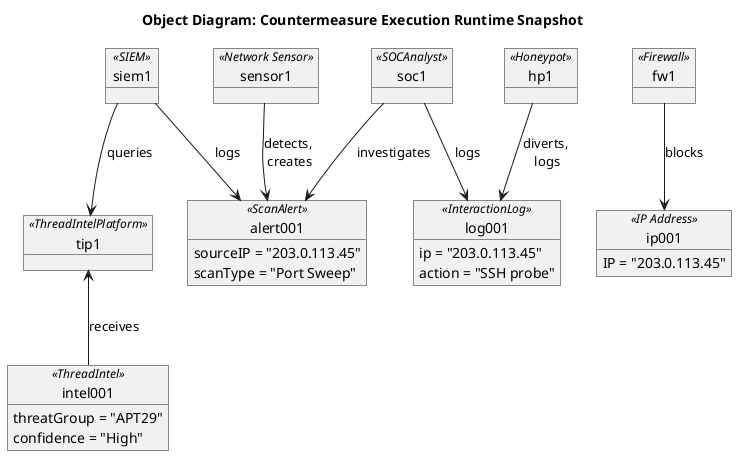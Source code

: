 @startuml
	title Object Diagram: Countermeasure Execution Runtime Snapshot
	
	object sensor1 <<Network Sensor>>
	object fw1 <<Firewall>>
	object siem1 <<SIEM>>
	object tip1 <<ThreadIntelPlatform>>
	object hp1<<Honeypot>>
	object soc1 <<SOCAnalyst>>
	
	object alert001 <<ScanAlert>>
	alert001 : sourceIP = "203.0.113.45"
	alert001 : scanType = "Port Sweep"
	
	object ip001 <<IP Address>> {
	 	IP = "203.0.113.45"
	}
	
	object intel001 <<ThreadIntel>>
	intel001 : threatGroup = "APT29"
	intel001 : confidence = "High"
	
	object log001 <<InteractionLog>>
	log001 : ip = "203.0.113.45"
	log001 : action = "SSH probe"
	
	
	sensor1 --> alert001: detects, \ncreates
	siem1 --> alert001: logs
	siem1 --> tip1: queries
	tip1 <-- intel001: receives
	soc1 --> alert001: investigates
	soc1 --> log001: logs
	fw1 --> ip001: blocks
	hp1 --> log001: diverts, \nlogs

@enduml

@startuml
	title Class Diagram: Countermeasure System
	
	class NetworkSensor {
	  +detectScan(ipRange: String): ScanAlert
	}
	
	class Firewall {
	  +blockIP(ip: String)
	}
	
	class SIEM {
	  +generateAlert(scanAlert: ScanAlert)
	  +correlateWithTIP(scanAlert: ScanAlert): ThreatIntel
	}
	
	class ThreatIntelPlatform {
	  +lookupIP(ip: String): ThreatIntel
	}
	
	class Honeypot {
	  +divertTraffic(ip: String)
	  +logInteraction(ip: String): InteractionLog
	}
	
	class SOCAnalyst {
	  +investigate(scanAlert: ScanAlert)
	  +updateDetectionRules(rules: RuleSet)
	}
	
	class ScanAlert
	class ThreatIntel
	class InteractionLog
	class RuleSet
	
	' Associations
	NetworkSensor --> ScanAlert: detects, \n creates
	ThreatIntelPlatform <-- ThreatIntel: receives
	SIEM --> ScanAlert: logs
	SIEM --> ThreatIntelPlatform : queries
	SOCAnalyst --> ScanAlert: investigates
	SOCAnalyst --> RuleSet: updates
	Honeypot --> InteractionLog: diverts, \nlogs
	Firewall --> "IP Address"

@enduml


